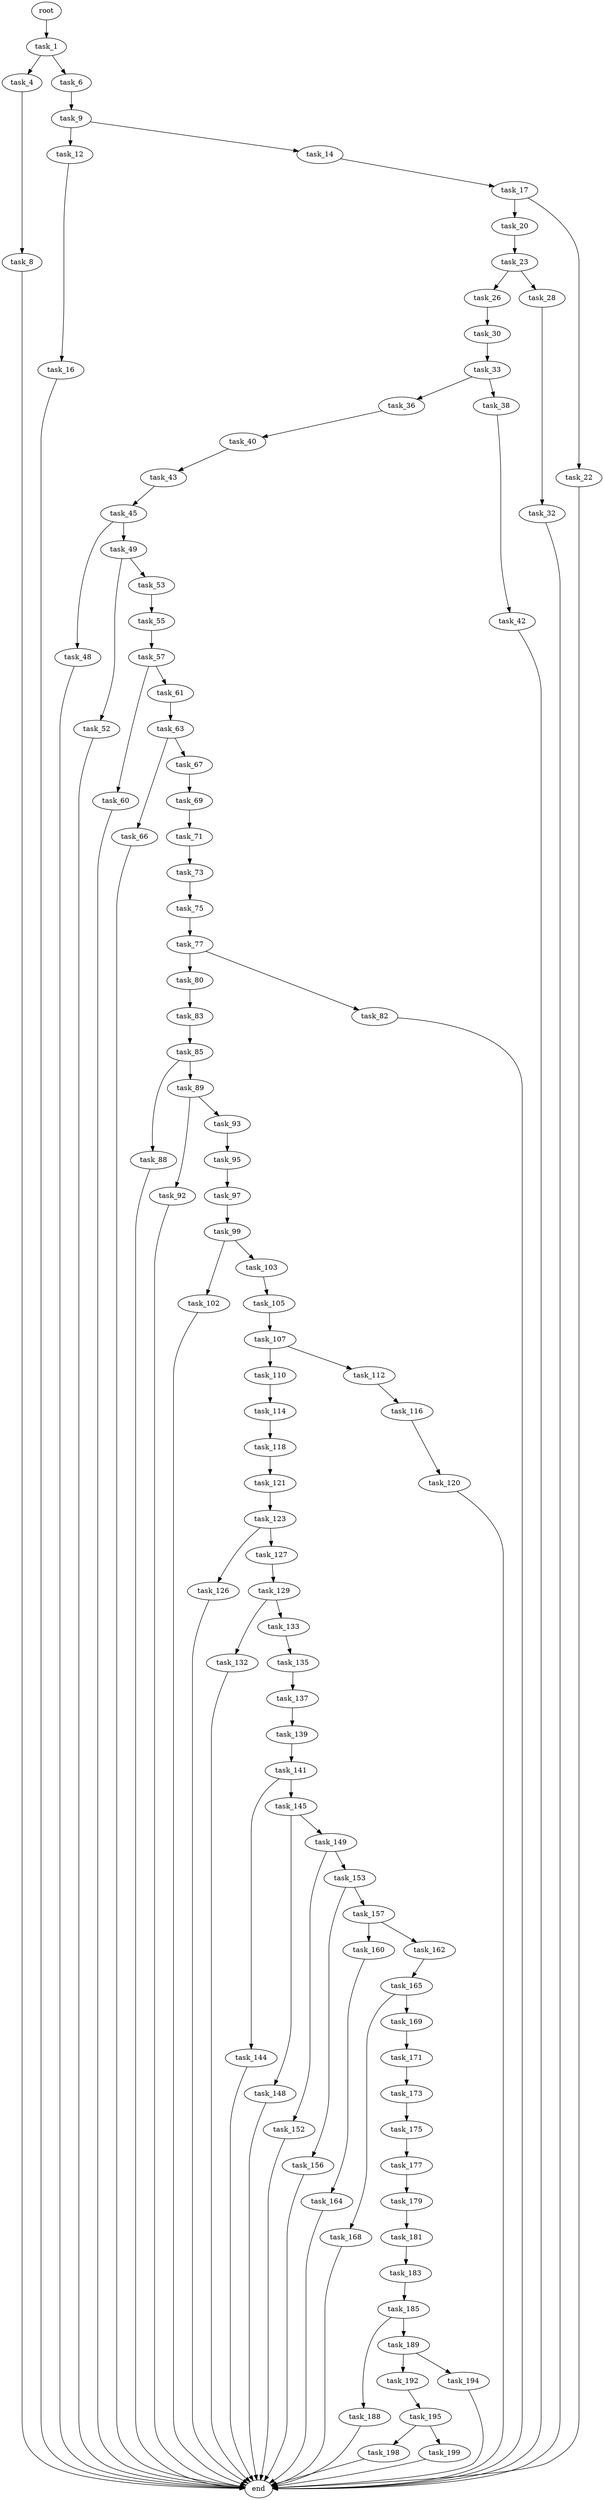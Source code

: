 digraph G {
  root [size="0.000000"];
  task_1 [size="1073741824000.000000"];
  task_4 [size="34277629859.000000"];
  task_6 [size="3821472771.000000"];
  task_8 [size="11102580003.000000"];
  task_9 [size="589992611382.000000"];
  task_12 [size="53256861265.000000"];
  task_14 [size="29188058198.000000"];
  task_16 [size="483094688270.000000"];
  task_17 [size="8589934592.000000"];
  task_20 [size="134217728000.000000"];
  task_22 [size="810451740278.000000"];
  task_23 [size="26885681543.000000"];
  task_26 [size="621216163336.000000"];
  task_28 [size="134217728000.000000"];
  task_30 [size="2874969246.000000"];
  task_32 [size="614777623078.000000"];
  task_33 [size="1574235628.000000"];
  task_36 [size="68719476736.000000"];
  task_38 [size="1073741824000.000000"];
  task_40 [size="1073741824000.000000"];
  task_42 [size="368293445632.000000"];
  task_43 [size="4125923575.000000"];
  task_45 [size="68719476736.000000"];
  task_48 [size="68719476736.000000"];
  task_49 [size="1073741824000.000000"];
  task_52 [size="28991029248.000000"];
  task_53 [size="3711774401.000000"];
  task_55 [size="24606732263.000000"];
  task_57 [size="368293445632.000000"];
  task_60 [size="891060622572.000000"];
  task_61 [size="26273260868.000000"];
  task_63 [size="6773860863.000000"];
  task_66 [size="231928233984.000000"];
  task_67 [size="782757789696.000000"];
  task_69 [size="255092945691.000000"];
  task_71 [size="8589934592.000000"];
  task_73 [size="12004199172.000000"];
  task_75 [size="116044306796.000000"];
  task_77 [size="609247137720.000000"];
  task_80 [size="130883294816.000000"];
  task_82 [size="205968338810.000000"];
  task_83 [size="6587650009.000000"];
  task_85 [size="360535530637.000000"];
  task_88 [size="135650458344.000000"];
  task_89 [size="3825544421.000000"];
  task_92 [size="526653197.000000"];
  task_93 [size="368293445632.000000"];
  task_95 [size="368293445632.000000"];
  task_97 [size="27137949278.000000"];
  task_99 [size="31354262674.000000"];
  task_102 [size="231928233984.000000"];
  task_103 [size="203661493549.000000"];
  task_105 [size="134217728000.000000"];
  task_107 [size="663136194220.000000"];
  task_110 [size="154331432702.000000"];
  task_112 [size="317126973549.000000"];
  task_114 [size="68719476736.000000"];
  task_116 [size="231928233984.000000"];
  task_118 [size="37874931044.000000"];
  task_120 [size="24903509414.000000"];
  task_121 [size="7441190161.000000"];
  task_123 [size="107542071814.000000"];
  task_126 [size="6511517625.000000"];
  task_127 [size="28991029248.000000"];
  task_129 [size="1319941883046.000000"];
  task_132 [size="128836726617.000000"];
  task_133 [size="368293445632.000000"];
  task_135 [size="30289440453.000000"];
  task_137 [size="100615755882.000000"];
  task_139 [size="8589934592.000000"];
  task_141 [size="11859179698.000000"];
  task_144 [size="369271827136.000000"];
  task_145 [size="8349241006.000000"];
  task_148 [size="782757789696.000000"];
  task_149 [size="28991029248.000000"];
  task_152 [size="18873373859.000000"];
  task_153 [size="368293445632.000000"];
  task_156 [size="102391165252.000000"];
  task_157 [size="37754102105.000000"];
  task_160 [size="413838482070.000000"];
  task_162 [size="8589934592.000000"];
  task_164 [size="960801273972.000000"];
  task_165 [size="3892192924.000000"];
  task_168 [size="24878508873.000000"];
  task_169 [size="3743138047.000000"];
  task_171 [size="28991029248.000000"];
  task_173 [size="167514464614.000000"];
  task_175 [size="15750433702.000000"];
  task_177 [size="34677926264.000000"];
  task_179 [size="35221439661.000000"];
  task_181 [size="26996248830.000000"];
  task_183 [size="549755813888.000000"];
  task_185 [size="5408510353.000000"];
  task_188 [size="5652640994.000000"];
  task_189 [size="8589934592.000000"];
  task_192 [size="549755813888.000000"];
  task_194 [size="1154672622708.000000"];
  task_195 [size="21948171390.000000"];
  task_198 [size="68719476736.000000"];
  task_199 [size="15276432557.000000"];
  end [size="0.000000"];

  root -> task_1 [size="1.000000"];
  task_1 -> task_4 [size="838860800.000000"];
  task_1 -> task_6 [size="838860800.000000"];
  task_4 -> task_8 [size="679477248.000000"];
  task_6 -> task_9 [size="75497472.000000"];
  task_8 -> end [size="1.000000"];
  task_9 -> task_12 [size="838860800.000000"];
  task_9 -> task_14 [size="838860800.000000"];
  task_12 -> task_16 [size="75497472.000000"];
  task_14 -> task_17 [size="679477248.000000"];
  task_16 -> end [size="1.000000"];
  task_17 -> task_20 [size="33554432.000000"];
  task_17 -> task_22 [size="33554432.000000"];
  task_20 -> task_23 [size="209715200.000000"];
  task_22 -> end [size="1.000000"];
  task_23 -> task_26 [size="679477248.000000"];
  task_23 -> task_28 [size="679477248.000000"];
  task_26 -> task_30 [size="536870912.000000"];
  task_28 -> task_32 [size="209715200.000000"];
  task_30 -> task_33 [size="134217728.000000"];
  task_32 -> end [size="1.000000"];
  task_33 -> task_36 [size="33554432.000000"];
  task_33 -> task_38 [size="33554432.000000"];
  task_36 -> task_40 [size="134217728.000000"];
  task_38 -> task_42 [size="838860800.000000"];
  task_40 -> task_43 [size="838860800.000000"];
  task_42 -> end [size="1.000000"];
  task_43 -> task_45 [size="209715200.000000"];
  task_45 -> task_48 [size="134217728.000000"];
  task_45 -> task_49 [size="134217728.000000"];
  task_48 -> end [size="1.000000"];
  task_49 -> task_52 [size="838860800.000000"];
  task_49 -> task_53 [size="838860800.000000"];
  task_52 -> end [size="1.000000"];
  task_53 -> task_55 [size="75497472.000000"];
  task_55 -> task_57 [size="33554432.000000"];
  task_57 -> task_60 [size="411041792.000000"];
  task_57 -> task_61 [size="411041792.000000"];
  task_60 -> end [size="1.000000"];
  task_61 -> task_63 [size="838860800.000000"];
  task_63 -> task_66 [size="134217728.000000"];
  task_63 -> task_67 [size="134217728.000000"];
  task_66 -> end [size="1.000000"];
  task_67 -> task_69 [size="679477248.000000"];
  task_69 -> task_71 [size="838860800.000000"];
  task_71 -> task_73 [size="33554432.000000"];
  task_73 -> task_75 [size="301989888.000000"];
  task_75 -> task_77 [size="301989888.000000"];
  task_77 -> task_80 [size="838860800.000000"];
  task_77 -> task_82 [size="838860800.000000"];
  task_80 -> task_83 [size="209715200.000000"];
  task_82 -> end [size="1.000000"];
  task_83 -> task_85 [size="209715200.000000"];
  task_85 -> task_88 [size="838860800.000000"];
  task_85 -> task_89 [size="838860800.000000"];
  task_88 -> end [size="1.000000"];
  task_89 -> task_92 [size="134217728.000000"];
  task_89 -> task_93 [size="134217728.000000"];
  task_92 -> end [size="1.000000"];
  task_93 -> task_95 [size="411041792.000000"];
  task_95 -> task_97 [size="411041792.000000"];
  task_97 -> task_99 [size="75497472.000000"];
  task_99 -> task_102 [size="134217728.000000"];
  task_99 -> task_103 [size="134217728.000000"];
  task_102 -> end [size="1.000000"];
  task_103 -> task_105 [size="301989888.000000"];
  task_105 -> task_107 [size="209715200.000000"];
  task_107 -> task_110 [size="679477248.000000"];
  task_107 -> task_112 [size="679477248.000000"];
  task_110 -> task_114 [size="679477248.000000"];
  task_112 -> task_116 [size="411041792.000000"];
  task_114 -> task_118 [size="134217728.000000"];
  task_116 -> task_120 [size="301989888.000000"];
  task_118 -> task_121 [size="33554432.000000"];
  task_120 -> end [size="1.000000"];
  task_121 -> task_123 [size="209715200.000000"];
  task_123 -> task_126 [size="75497472.000000"];
  task_123 -> task_127 [size="75497472.000000"];
  task_126 -> end [size="1.000000"];
  task_127 -> task_129 [size="75497472.000000"];
  task_129 -> task_132 [size="838860800.000000"];
  task_129 -> task_133 [size="838860800.000000"];
  task_132 -> end [size="1.000000"];
  task_133 -> task_135 [size="411041792.000000"];
  task_135 -> task_137 [size="679477248.000000"];
  task_137 -> task_139 [size="75497472.000000"];
  task_139 -> task_141 [size="33554432.000000"];
  task_141 -> task_144 [size="33554432.000000"];
  task_141 -> task_145 [size="33554432.000000"];
  task_144 -> end [size="1.000000"];
  task_145 -> task_148 [size="134217728.000000"];
  task_145 -> task_149 [size="134217728.000000"];
  task_148 -> end [size="1.000000"];
  task_149 -> task_152 [size="75497472.000000"];
  task_149 -> task_153 [size="75497472.000000"];
  task_152 -> end [size="1.000000"];
  task_153 -> task_156 [size="411041792.000000"];
  task_153 -> task_157 [size="411041792.000000"];
  task_156 -> end [size="1.000000"];
  task_157 -> task_160 [size="33554432.000000"];
  task_157 -> task_162 [size="33554432.000000"];
  task_160 -> task_164 [size="536870912.000000"];
  task_162 -> task_165 [size="33554432.000000"];
  task_164 -> end [size="1.000000"];
  task_165 -> task_168 [size="134217728.000000"];
  task_165 -> task_169 [size="134217728.000000"];
  task_168 -> end [size="1.000000"];
  task_169 -> task_171 [size="209715200.000000"];
  task_171 -> task_173 [size="75497472.000000"];
  task_173 -> task_175 [size="134217728.000000"];
  task_175 -> task_177 [size="301989888.000000"];
  task_177 -> task_179 [size="679477248.000000"];
  task_179 -> task_181 [size="838860800.000000"];
  task_181 -> task_183 [size="536870912.000000"];
  task_183 -> task_185 [size="536870912.000000"];
  task_185 -> task_188 [size="209715200.000000"];
  task_185 -> task_189 [size="209715200.000000"];
  task_188 -> end [size="1.000000"];
  task_189 -> task_192 [size="33554432.000000"];
  task_189 -> task_194 [size="33554432.000000"];
  task_192 -> task_195 [size="536870912.000000"];
  task_194 -> end [size="1.000000"];
  task_195 -> task_198 [size="679477248.000000"];
  task_195 -> task_199 [size="679477248.000000"];
  task_198 -> end [size="1.000000"];
  task_199 -> end [size="1.000000"];
}
